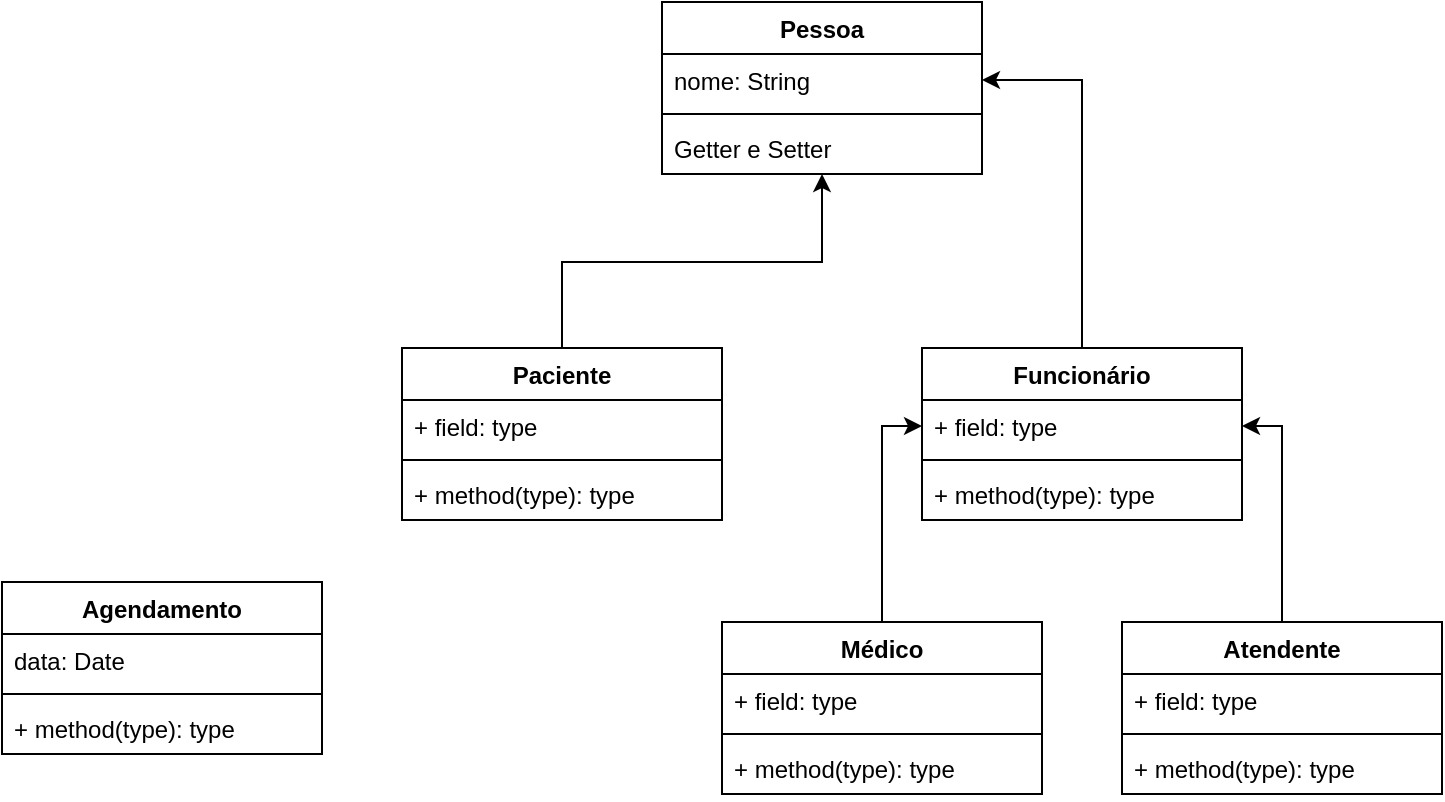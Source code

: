 <mxfile version="12.0.2" type="github" pages="1"><diagram id="ERxTOW4LmEn2Jtx4PXD8" name="Page-1"><mxGraphModel dx="868" dy="482" grid="1" gridSize="10" guides="1" tooltips="1" connect="1" arrows="1" fold="1" page="1" pageScale="1" pageWidth="850" pageHeight="1100" math="0" shadow="0"><root><mxCell id="0"/><mxCell id="1" parent="0"/><mxCell id="YiNwjbArZB3FMrnhYyiu-1" value="Paciente" style="swimlane;fontStyle=1;align=center;verticalAlign=top;childLayout=stackLayout;horizontal=1;startSize=26;horizontalStack=0;resizeParent=1;resizeParentMax=0;resizeLast=0;collapsible=1;marginBottom=0;" parent="1" vertex="1"><mxGeometry x="280" y="253" width="160" height="86" as="geometry"/></mxCell><mxCell id="YiNwjbArZB3FMrnhYyiu-2" value="+ field: type" style="text;strokeColor=none;fillColor=none;align=left;verticalAlign=top;spacingLeft=4;spacingRight=4;overflow=hidden;rotatable=0;points=[[0,0.5],[1,0.5]];portConstraint=eastwest;" parent="YiNwjbArZB3FMrnhYyiu-1" vertex="1"><mxGeometry y="26" width="160" height="26" as="geometry"/></mxCell><mxCell id="YiNwjbArZB3FMrnhYyiu-3" value="" style="line;strokeWidth=1;fillColor=none;align=left;verticalAlign=middle;spacingTop=-1;spacingLeft=3;spacingRight=3;rotatable=0;labelPosition=right;points=[];portConstraint=eastwest;" parent="YiNwjbArZB3FMrnhYyiu-1" vertex="1"><mxGeometry y="52" width="160" height="8" as="geometry"/></mxCell><mxCell id="YiNwjbArZB3FMrnhYyiu-4" value="+ method(type): type" style="text;strokeColor=none;fillColor=none;align=left;verticalAlign=top;spacingLeft=4;spacingRight=4;overflow=hidden;rotatable=0;points=[[0,0.5],[1,0.5]];portConstraint=eastwest;" parent="YiNwjbArZB3FMrnhYyiu-1" vertex="1"><mxGeometry y="60" width="160" height="26" as="geometry"/></mxCell><mxCell id="YiNwjbArZB3FMrnhYyiu-6" value="Funcionário" style="swimlane;fontStyle=1;align=center;verticalAlign=top;childLayout=stackLayout;horizontal=1;startSize=26;horizontalStack=0;resizeParent=1;resizeParentMax=0;resizeLast=0;collapsible=1;marginBottom=0;" parent="1" vertex="1"><mxGeometry x="540" y="253" width="160" height="86" as="geometry"/></mxCell><mxCell id="YiNwjbArZB3FMrnhYyiu-7" value="+ field: type" style="text;strokeColor=none;fillColor=none;align=left;verticalAlign=top;spacingLeft=4;spacingRight=4;overflow=hidden;rotatable=0;points=[[0,0.5],[1,0.5]];portConstraint=eastwest;" parent="YiNwjbArZB3FMrnhYyiu-6" vertex="1"><mxGeometry y="26" width="160" height="26" as="geometry"/></mxCell><mxCell id="YiNwjbArZB3FMrnhYyiu-8" value="" style="line;strokeWidth=1;fillColor=none;align=left;verticalAlign=middle;spacingTop=-1;spacingLeft=3;spacingRight=3;rotatable=0;labelPosition=right;points=[];portConstraint=eastwest;" parent="YiNwjbArZB3FMrnhYyiu-6" vertex="1"><mxGeometry y="52" width="160" height="8" as="geometry"/></mxCell><mxCell id="YiNwjbArZB3FMrnhYyiu-9" value="+ method(type): type" style="text;strokeColor=none;fillColor=none;align=left;verticalAlign=top;spacingLeft=4;spacingRight=4;overflow=hidden;rotatable=0;points=[[0,0.5],[1,0.5]];portConstraint=eastwest;" parent="YiNwjbArZB3FMrnhYyiu-6" vertex="1"><mxGeometry y="60" width="160" height="26" as="geometry"/></mxCell><mxCell id="YiNwjbArZB3FMrnhYyiu-10" value="Médico" style="swimlane;fontStyle=1;align=center;verticalAlign=top;childLayout=stackLayout;horizontal=1;startSize=26;horizontalStack=0;resizeParent=1;resizeParentMax=0;resizeLast=0;collapsible=1;marginBottom=0;" parent="1" vertex="1"><mxGeometry x="440" y="390" width="160" height="86" as="geometry"/></mxCell><mxCell id="YiNwjbArZB3FMrnhYyiu-11" value="+ field: type" style="text;strokeColor=none;fillColor=none;align=left;verticalAlign=top;spacingLeft=4;spacingRight=4;overflow=hidden;rotatable=0;points=[[0,0.5],[1,0.5]];portConstraint=eastwest;" parent="YiNwjbArZB3FMrnhYyiu-10" vertex="1"><mxGeometry y="26" width="160" height="26" as="geometry"/></mxCell><mxCell id="YiNwjbArZB3FMrnhYyiu-12" value="" style="line;strokeWidth=1;fillColor=none;align=left;verticalAlign=middle;spacingTop=-1;spacingLeft=3;spacingRight=3;rotatable=0;labelPosition=right;points=[];portConstraint=eastwest;" parent="YiNwjbArZB3FMrnhYyiu-10" vertex="1"><mxGeometry y="52" width="160" height="8" as="geometry"/></mxCell><mxCell id="YiNwjbArZB3FMrnhYyiu-13" value="+ method(type): type" style="text;strokeColor=none;fillColor=none;align=left;verticalAlign=top;spacingLeft=4;spacingRight=4;overflow=hidden;rotatable=0;points=[[0,0.5],[1,0.5]];portConstraint=eastwest;" parent="YiNwjbArZB3FMrnhYyiu-10" vertex="1"><mxGeometry y="60" width="160" height="26" as="geometry"/></mxCell><mxCell id="YiNwjbArZB3FMrnhYyiu-14" value="Atendente" style="swimlane;fontStyle=1;align=center;verticalAlign=top;childLayout=stackLayout;horizontal=1;startSize=26;horizontalStack=0;resizeParent=1;resizeParentMax=0;resizeLast=0;collapsible=1;marginBottom=0;" parent="1" vertex="1"><mxGeometry x="640" y="390" width="160" height="86" as="geometry"/></mxCell><mxCell id="YiNwjbArZB3FMrnhYyiu-15" value="+ field: type" style="text;strokeColor=none;fillColor=none;align=left;verticalAlign=top;spacingLeft=4;spacingRight=4;overflow=hidden;rotatable=0;points=[[0,0.5],[1,0.5]];portConstraint=eastwest;" parent="YiNwjbArZB3FMrnhYyiu-14" vertex="1"><mxGeometry y="26" width="160" height="26" as="geometry"/></mxCell><mxCell id="YiNwjbArZB3FMrnhYyiu-16" value="" style="line;strokeWidth=1;fillColor=none;align=left;verticalAlign=middle;spacingTop=-1;spacingLeft=3;spacingRight=3;rotatable=0;labelPosition=right;points=[];portConstraint=eastwest;" parent="YiNwjbArZB3FMrnhYyiu-14" vertex="1"><mxGeometry y="52" width="160" height="8" as="geometry"/></mxCell><mxCell id="YiNwjbArZB3FMrnhYyiu-17" value="+ method(type): type" style="text;strokeColor=none;fillColor=none;align=left;verticalAlign=top;spacingLeft=4;spacingRight=4;overflow=hidden;rotatable=0;points=[[0,0.5],[1,0.5]];portConstraint=eastwest;" parent="YiNwjbArZB3FMrnhYyiu-14" vertex="1"><mxGeometry y="60" width="160" height="26" as="geometry"/></mxCell><mxCell id="YiNwjbArZB3FMrnhYyiu-18" style="edgeStyle=orthogonalEdgeStyle;rounded=0;orthogonalLoop=1;jettySize=auto;html=1;entryX=0;entryY=0.5;entryDx=0;entryDy=0;exitX=0.5;exitY=0;exitDx=0;exitDy=0;" parent="1" source="YiNwjbArZB3FMrnhYyiu-10" target="YiNwjbArZB3FMrnhYyiu-7" edge="1"><mxGeometry relative="1" as="geometry"><mxPoint x="510" y="280" as="sourcePoint"/></mxGeometry></mxCell><mxCell id="YiNwjbArZB3FMrnhYyiu-19" style="edgeStyle=orthogonalEdgeStyle;rounded=0;orthogonalLoop=1;jettySize=auto;html=1;exitX=0.5;exitY=0;exitDx=0;exitDy=0;entryX=1;entryY=0.5;entryDx=0;entryDy=0;" parent="1" source="YiNwjbArZB3FMrnhYyiu-14" target="YiNwjbArZB3FMrnhYyiu-7" edge="1"><mxGeometry relative="1" as="geometry"><mxPoint x="750" y="300" as="targetPoint"/></mxGeometry></mxCell><mxCell id="YiNwjbArZB3FMrnhYyiu-31" style="edgeStyle=orthogonalEdgeStyle;rounded=0;orthogonalLoop=1;jettySize=auto;html=1;entryX=0.481;entryY=1.038;entryDx=0;entryDy=0;entryPerimeter=0;" parent="1" edge="1"><mxGeometry relative="1" as="geometry"><mxPoint x="290" y="180" as="sourcePoint"/></mxGeometry></mxCell><mxCell id="YiNwjbArZB3FMrnhYyiu-25" value="Pessoa" style="swimlane;fontStyle=1;align=center;verticalAlign=top;childLayout=stackLayout;horizontal=1;startSize=26;horizontalStack=0;resizeParent=1;resizeParentMax=0;resizeLast=0;collapsible=1;marginBottom=0;" parent="1" vertex="1"><mxGeometry x="410" y="80" width="160" height="86" as="geometry"/></mxCell><mxCell id="YiNwjbArZB3FMrnhYyiu-26" value="nome: String" style="text;strokeColor=none;fillColor=none;align=left;verticalAlign=top;spacingLeft=4;spacingRight=4;overflow=hidden;rotatable=0;points=[[0,0.5],[1,0.5]];portConstraint=eastwest;" parent="YiNwjbArZB3FMrnhYyiu-25" vertex="1"><mxGeometry y="26" width="160" height="26" as="geometry"/></mxCell><mxCell id="YiNwjbArZB3FMrnhYyiu-27" value="" style="line;strokeWidth=1;fillColor=none;align=left;verticalAlign=middle;spacingTop=-1;spacingLeft=3;spacingRight=3;rotatable=0;labelPosition=right;points=[];portConstraint=eastwest;" parent="YiNwjbArZB3FMrnhYyiu-25" vertex="1"><mxGeometry y="52" width="160" height="8" as="geometry"/></mxCell><mxCell id="YiNwjbArZB3FMrnhYyiu-28" value="Getter e Setter" style="text;strokeColor=none;fillColor=none;align=left;verticalAlign=top;spacingLeft=4;spacingRight=4;overflow=hidden;rotatable=0;points=[[0,0.5],[1,0.5]];portConstraint=eastwest;" parent="YiNwjbArZB3FMrnhYyiu-25" vertex="1"><mxGeometry y="60" width="160" height="26" as="geometry"/></mxCell><mxCell id="YiNwjbArZB3FMrnhYyiu-32" style="edgeStyle=orthogonalEdgeStyle;rounded=0;orthogonalLoop=1;jettySize=auto;html=1;endArrow=classic;endFill=1;entryX=1;entryY=-0.154;entryDx=0;entryDy=0;entryPerimeter=0;exitX=0.5;exitY=0;exitDx=0;exitDy=0;" parent="1" source="YiNwjbArZB3FMrnhYyiu-6" edge="1"><mxGeometry relative="1" as="geometry"><mxPoint x="660" y="100" as="sourcePoint"/></mxGeometry></mxCell><mxCell id="kkrhO_iiVOQ5o2gabd01-9" value="Agendamento" style="swimlane;fontStyle=1;align=center;verticalAlign=top;childLayout=stackLayout;horizontal=1;startSize=26;horizontalStack=0;resizeParent=1;resizeParentMax=0;resizeLast=0;collapsible=1;marginBottom=0;" parent="1" vertex="1"><mxGeometry x="80" y="370" width="160" height="86" as="geometry"/></mxCell><mxCell id="kkrhO_iiVOQ5o2gabd01-10" value="data: Date" style="text;strokeColor=none;fillColor=none;align=left;verticalAlign=top;spacingLeft=4;spacingRight=4;overflow=hidden;rotatable=0;points=[[0,0.5],[1,0.5]];portConstraint=eastwest;" parent="kkrhO_iiVOQ5o2gabd01-9" vertex="1"><mxGeometry y="26" width="160" height="26" as="geometry"/></mxCell><mxCell id="kkrhO_iiVOQ5o2gabd01-11" value="" style="line;strokeWidth=1;fillColor=none;align=left;verticalAlign=middle;spacingTop=-1;spacingLeft=3;spacingRight=3;rotatable=0;labelPosition=right;points=[];portConstraint=eastwest;" parent="kkrhO_iiVOQ5o2gabd01-9" vertex="1"><mxGeometry y="52" width="160" height="8" as="geometry"/></mxCell><mxCell id="kkrhO_iiVOQ5o2gabd01-12" value="+ method(type): type" style="text;strokeColor=none;fillColor=none;align=left;verticalAlign=top;spacingLeft=4;spacingRight=4;overflow=hidden;rotatable=0;points=[[0,0.5],[1,0.5]];portConstraint=eastwest;" parent="kkrhO_iiVOQ5o2gabd01-9" vertex="1"><mxGeometry y="60" width="160" height="26" as="geometry"/></mxCell><mxCell id="WihpuwNDubsqD6DP3iCr-3" style="edgeStyle=orthogonalEdgeStyle;rounded=0;orthogonalLoop=1;jettySize=auto;html=1;entryX=1;entryY=0.5;entryDx=0;entryDy=0;exitX=0.5;exitY=0;exitDx=0;exitDy=0;" edge="1" parent="1" source="YiNwjbArZB3FMrnhYyiu-6" target="YiNwjbArZB3FMrnhYyiu-26"><mxGeometry relative="1" as="geometry"><mxPoint x="630" y="215" as="sourcePoint"/><mxPoint x="650" y="117" as="targetPoint"/></mxGeometry></mxCell><mxCell id="WihpuwNDubsqD6DP3iCr-4" style="edgeStyle=orthogonalEdgeStyle;rounded=0;orthogonalLoop=1;jettySize=auto;html=1;exitX=0.5;exitY=0;exitDx=0;exitDy=0;" edge="1" parent="1" source="YiNwjbArZB3FMrnhYyiu-1" target="YiNwjbArZB3FMrnhYyiu-28"><mxGeometry relative="1" as="geometry"><mxPoint x="630" y="263" as="sourcePoint"/><mxPoint x="580" y="129" as="targetPoint"/><Array as="points"><mxPoint x="360" y="210"/><mxPoint x="490" y="210"/></Array></mxGeometry></mxCell></root></mxGraphModel></diagram></mxfile>